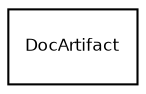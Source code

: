 
digraph {
    rankdir = BT;
    # splines=ortho;
    node [
        fontname = "Bitstream Vera Sans"
        fontsize = 8
        shape = "record"
    ]
    edge [
        fontname = "Bitstream Vera Sans"
        fontsize = 8
    ]

    DocArtifact

}
